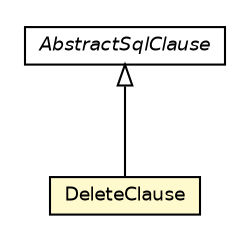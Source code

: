 #!/usr/local/bin/dot
#
# Class diagram 
# Generated by UMLGraph version R5_6 (http://www.umlgraph.org/)
#

digraph G {
	edge [fontname="Helvetica",fontsize=10,labelfontname="Helvetica",labelfontsize=10];
	node [fontname="Helvetica",fontsize=10,shape=plaintext];
	nodesep=0.25;
	ranksep=0.5;
	// net.ljcomputing.sql.clause.DeleteClause
	c744 [label=<<table title="net.ljcomputing.sql.clause.DeleteClause" border="0" cellborder="1" cellspacing="0" cellpadding="2" port="p" bgcolor="lemonChiffon" href="./DeleteClause.html">
		<tr><td><table border="0" cellspacing="0" cellpadding="1">
<tr><td align="center" balign="center"> DeleteClause </td></tr>
		</table></td></tr>
		</table>>, URL="./DeleteClause.html", fontname="Helvetica", fontcolor="black", fontsize=9.0];
	// net.ljcomputing.sql.clause.AbstractSqlClause
	c747 [label=<<table title="net.ljcomputing.sql.clause.AbstractSqlClause" border="0" cellborder="1" cellspacing="0" cellpadding="2" port="p" href="./AbstractSqlClause.html">
		<tr><td><table border="0" cellspacing="0" cellpadding="1">
<tr><td align="center" balign="center"><font face="Helvetica-Oblique"> AbstractSqlClause </font></td></tr>
		</table></td></tr>
		</table>>, URL="./AbstractSqlClause.html", fontname="Helvetica", fontcolor="black", fontsize=9.0];
	//net.ljcomputing.sql.clause.DeleteClause extends net.ljcomputing.sql.clause.AbstractSqlClause
	c747:p -> c744:p [dir=back,arrowtail=empty];
}

